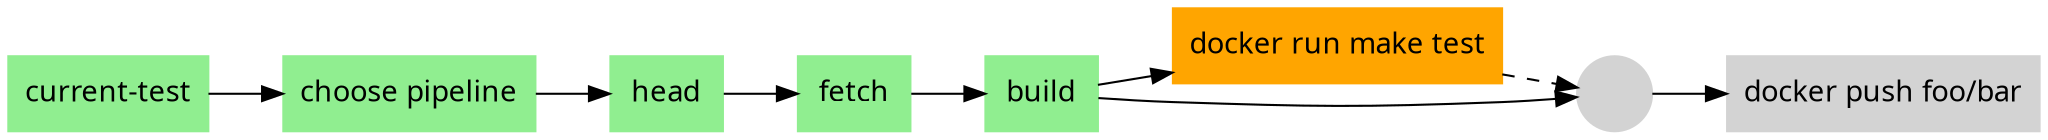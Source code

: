 digraph pipeline {
  graph [fontname="ui-system,sans-serif"]
  node [fontname="ui-system,sans-serif",shape="box"]
  edge [fontname="ui-system,sans-serif"]
  rankdir=LR
  n3 [label="current-test",color="#90ee90",fillcolor="#90ee90",style="filled"]
  n2 [label="choose pipeline",color="#90ee90",fillcolor="#90ee90",style="filled"]
  n8 [label="head",color="#90ee90",fillcolor="#90ee90",style="filled"]
  n7 [label="fetch",color="#90ee90",fillcolor="#90ee90",style="filled"]
  n6 [label="build",color="#90ee90",fillcolor="#90ee90",style="filled"]
  n5 [label="docker run make test",color="#ffa500",fillcolor="#ffa500",style="filled"]
  n4 [label="",color="#d3d3d3",fillcolor="#d3d3d3",style="filled",shape="circle"]
  n1 [label="docker push foo/bar",color="#d3d3d3",fillcolor="#d3d3d3",style="filled"]
  n4 -> n1
  n6 -> n4
  n5 -> n4 [style="dashed"]
  n6 -> n5
  n7 -> n6
  n8 -> n7
  n2 -> n8
  n3 -> n2
  }
